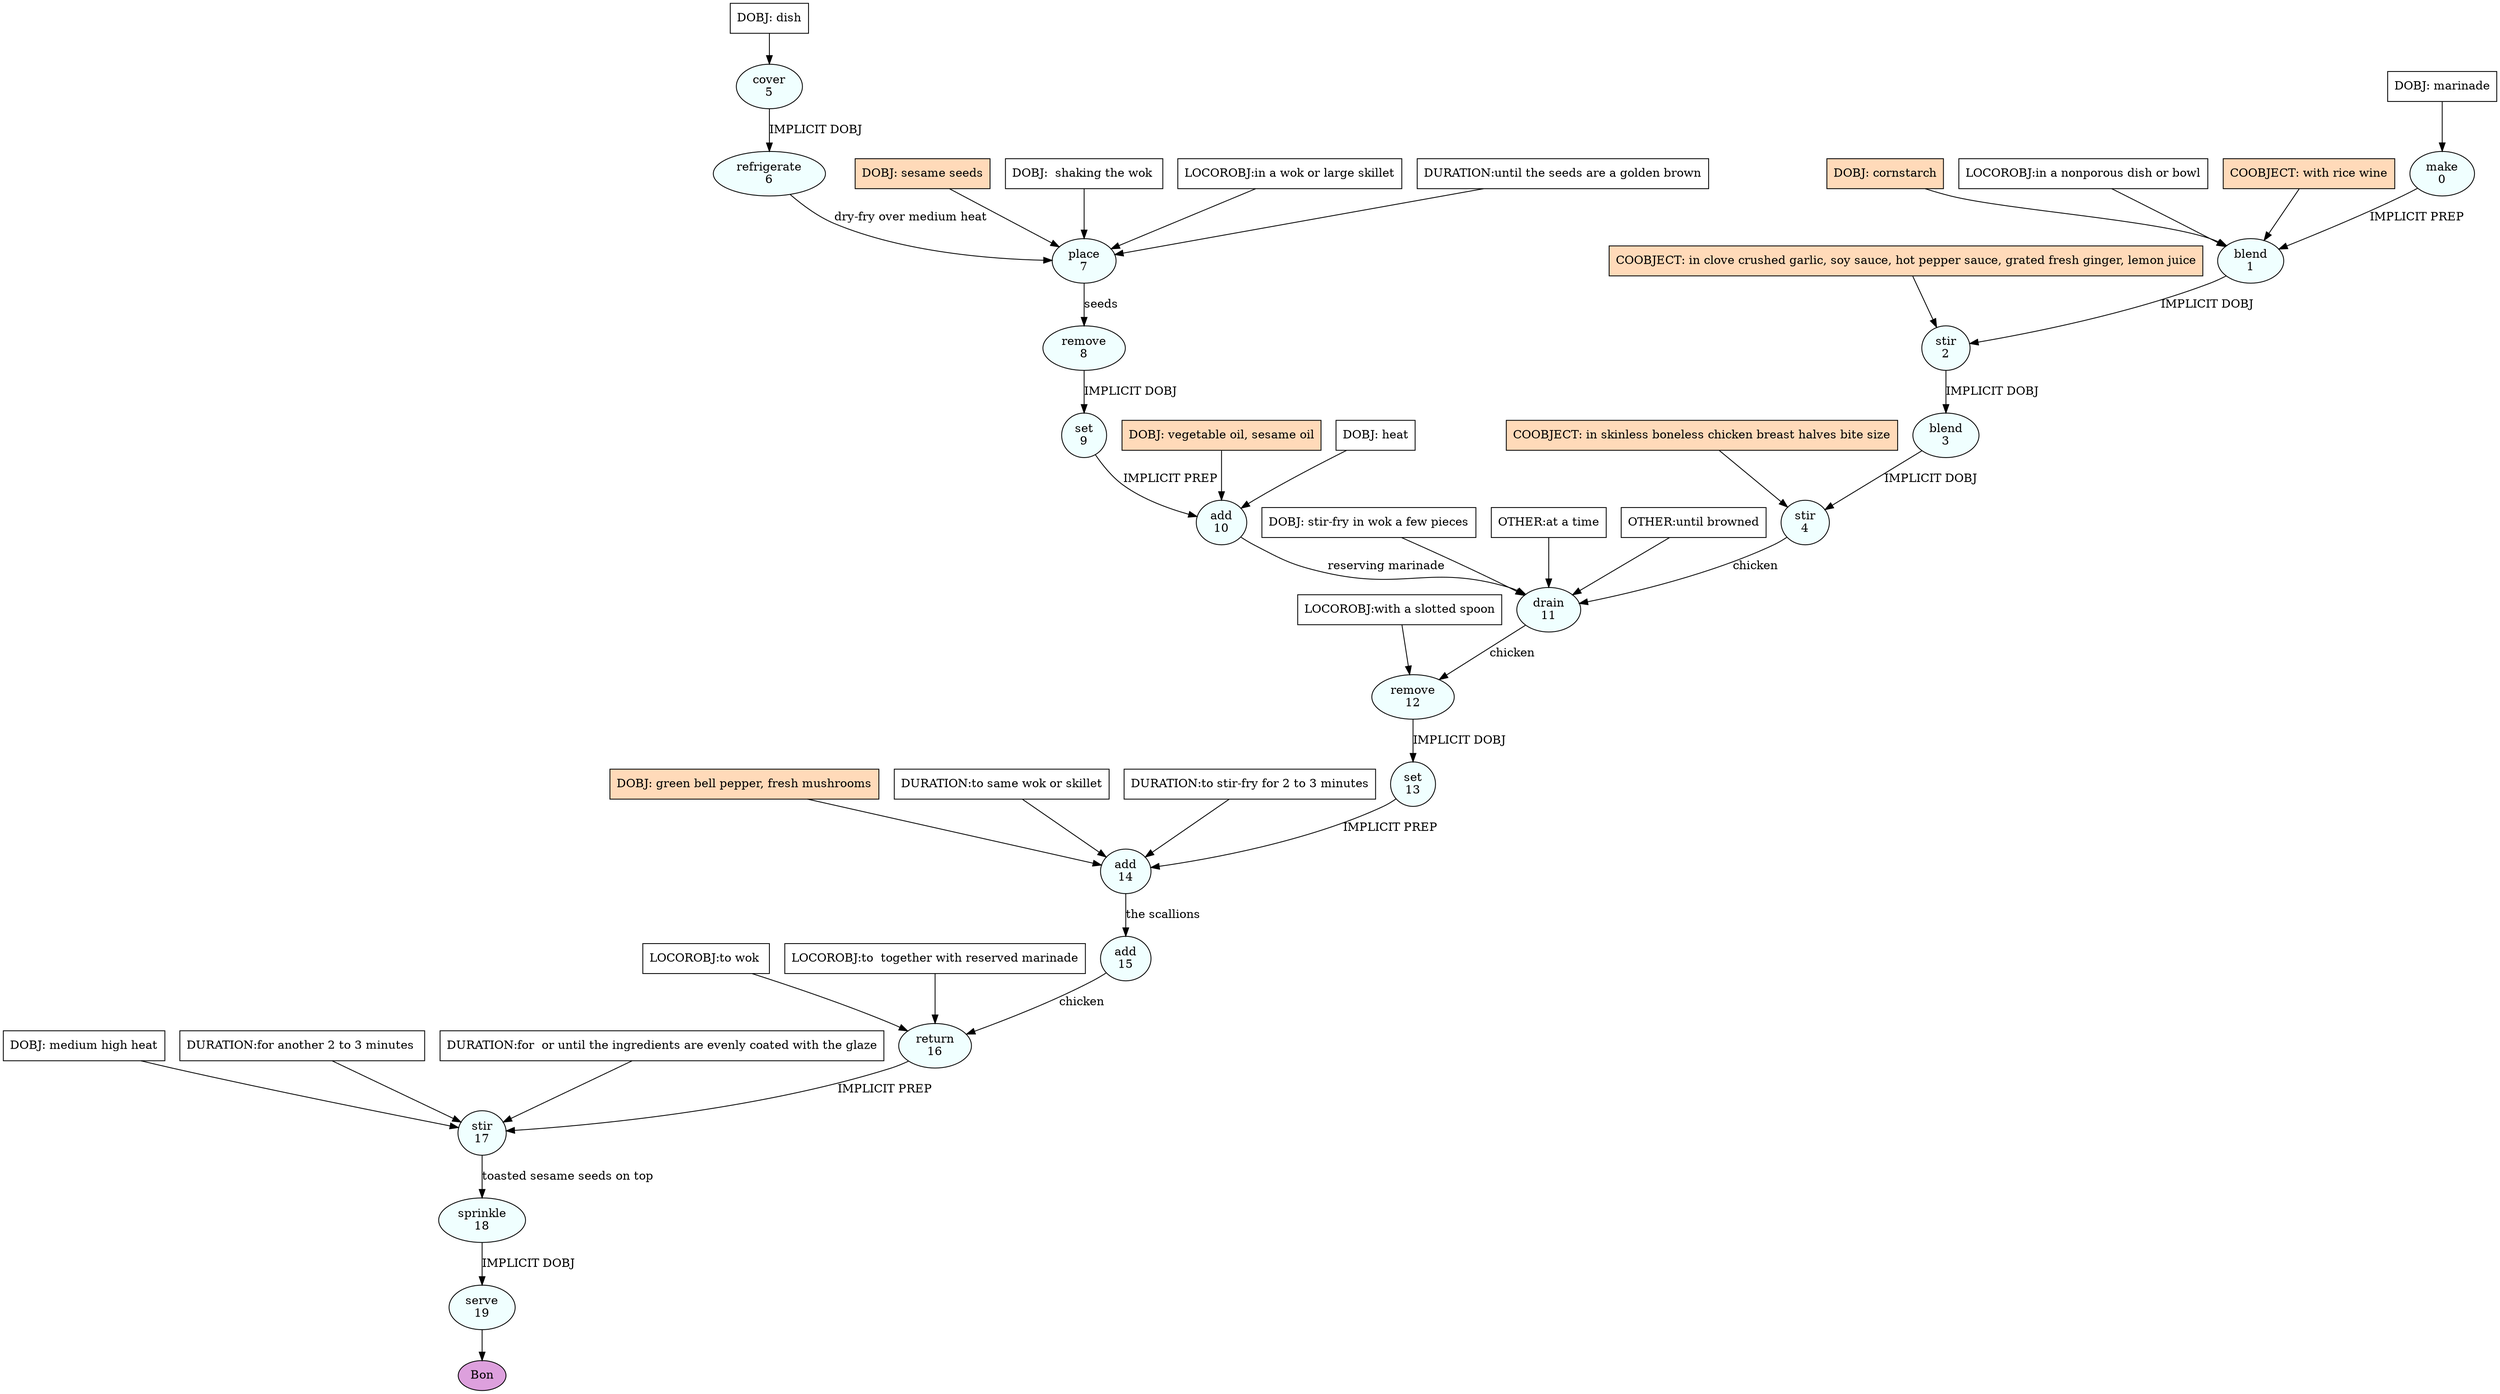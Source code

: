 digraph recipe {
E0[label="make
0", shape=oval, style=filled, fillcolor=azure]
E1[label="blend
1", shape=oval, style=filled, fillcolor=azure]
E2[label="stir
2", shape=oval, style=filled, fillcolor=azure]
E3[label="blend
3", shape=oval, style=filled, fillcolor=azure]
E4[label="stir
4", shape=oval, style=filled, fillcolor=azure]
E5[label="cover
5", shape=oval, style=filled, fillcolor=azure]
E6[label="refrigerate
6", shape=oval, style=filled, fillcolor=azure]
E7[label="place
7", shape=oval, style=filled, fillcolor=azure]
E8[label="remove
8", shape=oval, style=filled, fillcolor=azure]
E9[label="set
9", shape=oval, style=filled, fillcolor=azure]
E10[label="add
10", shape=oval, style=filled, fillcolor=azure]
E11[label="drain
11", shape=oval, style=filled, fillcolor=azure]
E12[label="remove
12", shape=oval, style=filled, fillcolor=azure]
E13[label="set
13", shape=oval, style=filled, fillcolor=azure]
E14[label="add
14", shape=oval, style=filled, fillcolor=azure]
E15[label="add
15", shape=oval, style=filled, fillcolor=azure]
E16[label="return
16", shape=oval, style=filled, fillcolor=azure]
E17[label="stir
17", shape=oval, style=filled, fillcolor=azure]
E18[label="sprinkle
18", shape=oval, style=filled, fillcolor=azure]
E19[label="serve
19", shape=oval, style=filled, fillcolor=azure]
D0[label="DOBJ: marinade", shape=box, style=filled, fillcolor=white]
D0 -> E0
D5[label="DOBJ: dish", shape=box, style=filled, fillcolor=white]
D5 -> E5
D1_ing[label="DOBJ: cornstarch", shape=box, style=filled, fillcolor=peachpuff]
D1_ing -> E1
E0 -> E1 [label="IMPLICIT PREP"]
P1_1_0[label="LOCOROBJ:in a nonporous dish or bowl", shape=box, style=filled, fillcolor=white]
P1_1_0 -> E1
P1_2_ing[label="COOBJECT: with rice wine", shape=box, style=filled, fillcolor=peachpuff]
P1_2_ing -> E1
E1 -> E2 [label="IMPLICIT DOBJ"]
P2_0_ing[label="COOBJECT: in clove crushed garlic, soy sauce, hot pepper sauce, grated fresh ginger, lemon juice", shape=box, style=filled, fillcolor=peachpuff]
P2_0_ing -> E2
E2 -> E3 [label="IMPLICIT DOBJ"]
E3 -> E4 [label="IMPLICIT DOBJ"]
P4_0_ing[label="COOBJECT: in skinless boneless chicken breast halves bite size", shape=box, style=filled, fillcolor=peachpuff]
P4_0_ing -> E4
E5 -> E6 [label="IMPLICIT DOBJ"]
D7_ing[label="DOBJ: sesame seeds", shape=box, style=filled, fillcolor=peachpuff]
D7_ing -> E7
E6 -> E7 [label="dry-fry over medium heat "]
D7_1[label="DOBJ:  shaking the wok ", shape=box, style=filled, fillcolor=white]
D7_1 -> E7
P7_0_0[label="LOCOROBJ:in a wok or large skillet", shape=box, style=filled, fillcolor=white]
P7_0_0 -> E7
P7_1_0[label="DURATION:until the seeds are a golden brown", shape=box, style=filled, fillcolor=white]
P7_1_0 -> E7
E7 -> E8 [label="seeds"]
E8 -> E9 [label="IMPLICIT DOBJ"]
D10_ing[label="DOBJ: vegetable oil, sesame oil", shape=box, style=filled, fillcolor=peachpuff]
D10_ing -> E10
D10_0[label="DOBJ: heat", shape=box, style=filled, fillcolor=white]
D10_0 -> E10
E9 -> E10 [label="IMPLICIT PREP"]
E4 -> E11 [label="chicken "]
E10 -> E11 [label=" reserving marinade "]
D11_2[label="DOBJ: stir-fry in wok a few pieces", shape=box, style=filled, fillcolor=white]
D11_2 -> E11
P11_0_0[label="OTHER:at a time", shape=box, style=filled, fillcolor=white]
P11_0_0 -> E11
P11_1_0[label="OTHER:until browned", shape=box, style=filled, fillcolor=white]
P11_1_0 -> E11
E11 -> E12 [label="chicken"]
P12_0_0[label="LOCOROBJ:with a slotted spoon", shape=box, style=filled, fillcolor=white]
P12_0_0 -> E12
E12 -> E13 [label="IMPLICIT DOBJ"]
D14_ing[label="DOBJ: green bell pepper, fresh mushrooms", shape=box, style=filled, fillcolor=peachpuff]
D14_ing -> E14
E13 -> E14 [label="IMPLICIT PREP"]
P14_1_0[label="DURATION:to same wok or skillet", shape=box, style=filled, fillcolor=white]
P14_1_0 -> E14
P14_1_1[label="DURATION:to stir-fry for 2 to 3 minutes", shape=box, style=filled, fillcolor=white]
P14_1_1 -> E14
E14 -> E15 [label="the scallions"]
E15 -> E16 [label="chicken"]
P16_0_0[label="LOCOROBJ:to wok ", shape=box, style=filled, fillcolor=white]
P16_0_0 -> E16
P16_0_1[label="LOCOROBJ:to  together with reserved marinade", shape=box, style=filled, fillcolor=white]
P16_0_1 -> E16
D17_0[label="DOBJ: medium high heat", shape=box, style=filled, fillcolor=white]
D17_0 -> E17
E16 -> E17 [label="IMPLICIT PREP"]
P17_1_0[label="DURATION:for another 2 to 3 minutes ", shape=box, style=filled, fillcolor=white]
P17_1_0 -> E17
P17_1_1[label="DURATION:for  or until the ingredients are evenly coated with the glaze", shape=box, style=filled, fillcolor=white]
P17_1_1 -> E17
E17 -> E18 [label="toasted sesame seeds on top"]
E18 -> E19 [label="IMPLICIT DOBJ"]
EOR[label="Bon", shape=oval, style=filled, fillcolor=plum]
E19 -> EOR
}
